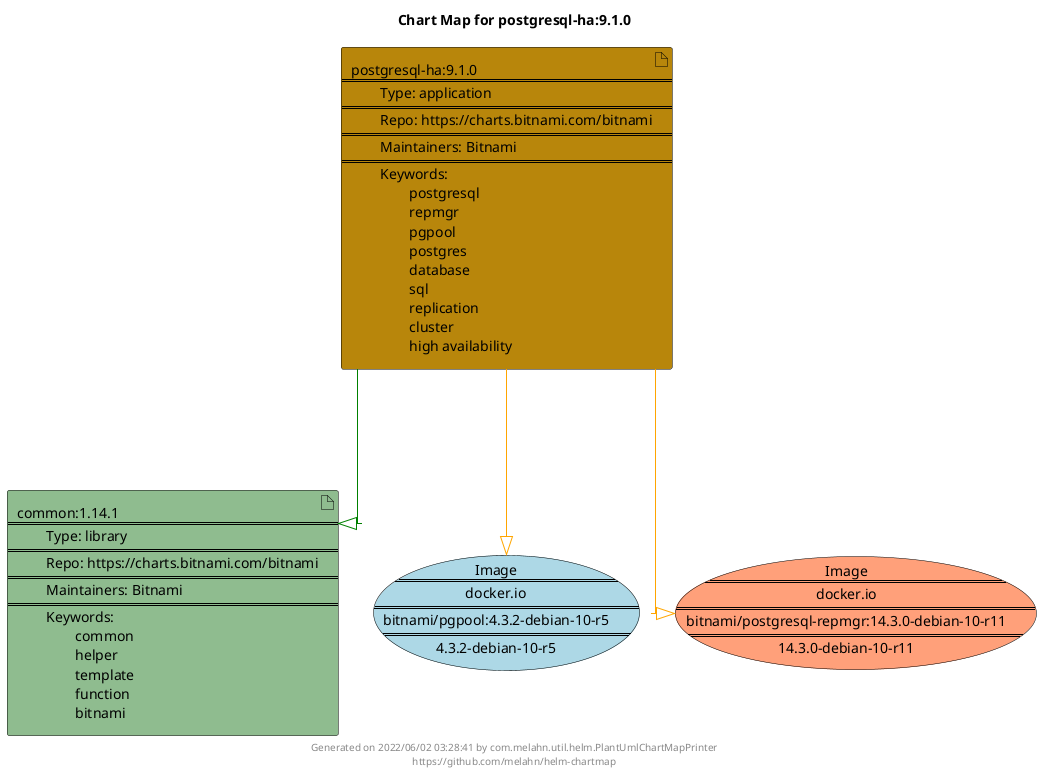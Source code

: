@startuml
skinparam linetype ortho
skinparam backgroundColor white
skinparam usecaseBorderColor black
skinparam usecaseArrowColor LightSlateGray
skinparam artifactBorderColor black
skinparam artifactArrowColor LightSlateGray

title Chart Map for postgresql-ha:9.1.0

'There are 2 referenced Helm Charts
artifact "common:1.14.1\n====\n\tType: library\n====\n\tRepo: https://charts.bitnami.com/bitnami\n====\n\tMaintainers: Bitnami\n====\n\tKeywords: \n\t\tcommon\n\t\thelper\n\t\ttemplate\n\t\tfunction\n\t\tbitnami" as common_1_14_1 #DarkSeaGreen
artifact "postgresql-ha:9.1.0\n====\n\tType: application\n====\n\tRepo: https://charts.bitnami.com/bitnami\n====\n\tMaintainers: Bitnami\n====\n\tKeywords: \n\t\tpostgresql\n\t\trepmgr\n\t\tpgpool\n\t\tpostgres\n\t\tdatabase\n\t\tsql\n\t\treplication\n\t\tcluster\n\t\thigh availability" as postgresql_ha_9_1_0 #DarkGoldenRod

'There are 2 referenced Docker Images
usecase "Image\n====\ndocker.io\n====\nbitnami/pgpool:4.3.2-debian-10-r5\n====\n4.3.2-debian-10-r5" as docker_io_bitnami_pgpool_4_3_2_debian_10_r5 #LightBlue
usecase "Image\n====\ndocker.io\n====\nbitnami/postgresql-repmgr:14.3.0-debian-10-r11\n====\n14.3.0-debian-10-r11" as docker_io_bitnami_postgresql_repmgr_14_3_0_debian_10_r11 #LightSalmon

'Chart Dependencies
postgresql_ha_9_1_0--[#green]-|>common_1_14_1
postgresql_ha_9_1_0--[#orange]-|>docker_io_bitnami_postgresql_repmgr_14_3_0_debian_10_r11
postgresql_ha_9_1_0--[#orange]-|>docker_io_bitnami_pgpool_4_3_2_debian_10_r5

center footer Generated on 2022/06/02 03:28:41 by com.melahn.util.helm.PlantUmlChartMapPrinter\nhttps://github.com/melahn/helm-chartmap
@enduml
